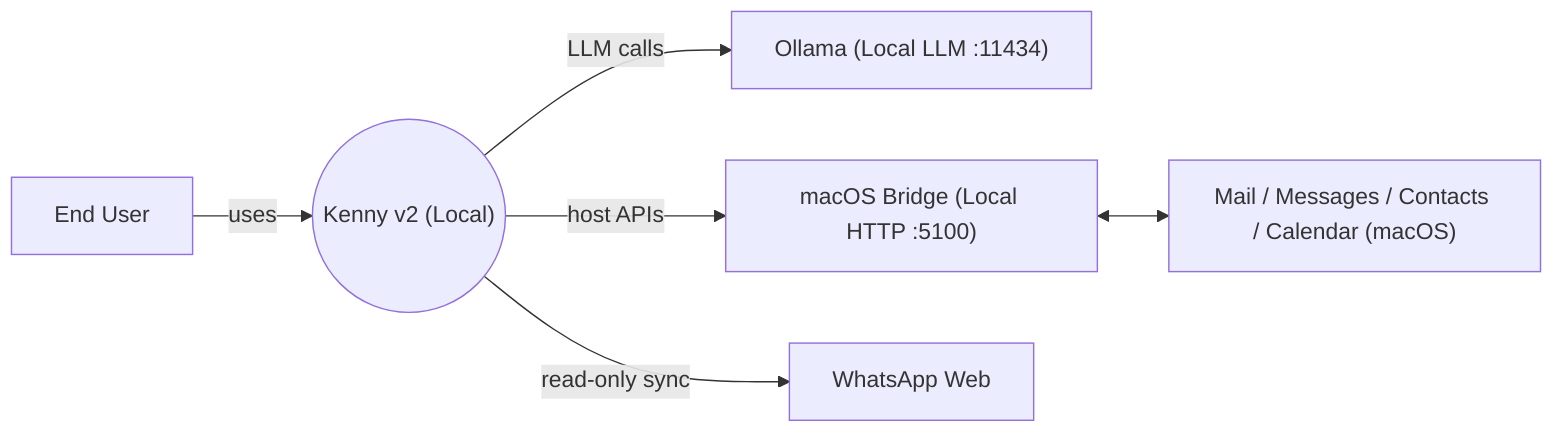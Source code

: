 %% Mermaid system context (C4 Level 1)

flowchart LR
  user["End User"]
  kenny(("Kenny v2 (Local)"))
  ollama["Ollama (Local LLM :11434)"]
  bridge["macOS Bridge (Local HTTP :5100)"]
  wa["WhatsApp Web"]
  appleApps["Mail / Messages / Contacts / Calendar (macOS)"]

  user -->|uses| kenny
  kenny -->|LLM calls| ollama
  kenny -->|host APIs| bridge
  bridge <--> appleApps
  kenny -->|read-only sync| wa